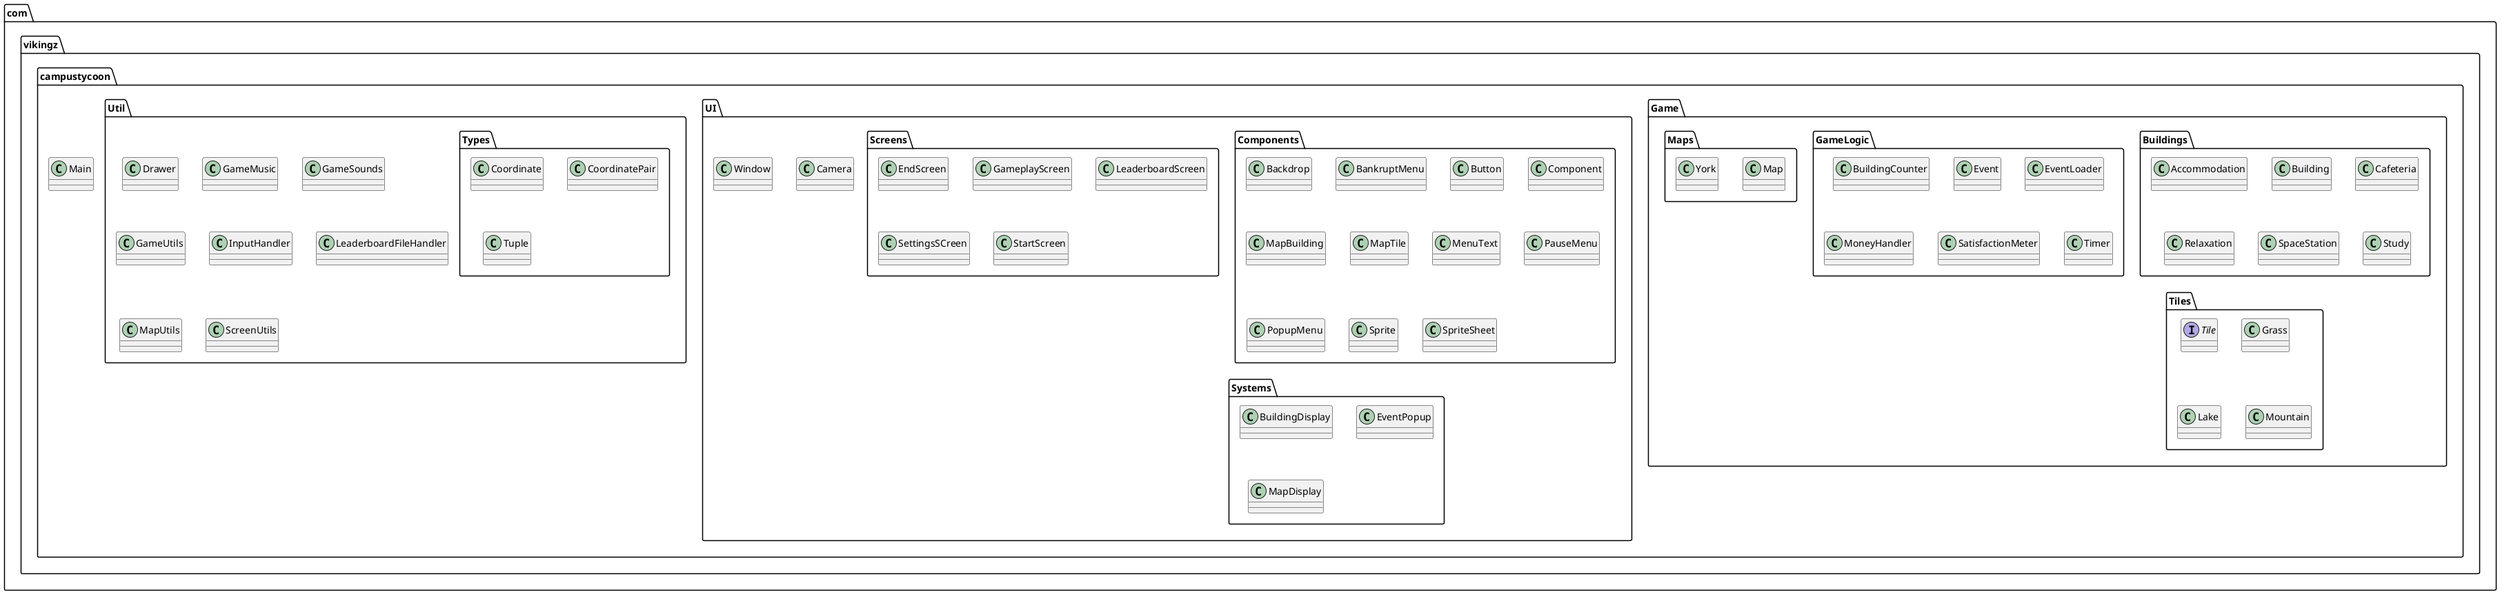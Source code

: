 @startuml

package com.vikingz.campustycoon {
    package Game {
        package Buildings {
            class Accommodation
            class Building
            class Cafeteria
            class Relaxation
            class SpaceStation
            class Study
        }
        package GameLogic {
            class BuildingCounter
            class Event
            class EventLoader
            class MoneyHandler
            class SatisfactionMeter
            class Timer
        }
        package Maps {
            class Map
            class York
        }
        package Tiles {
            interface Tile
            class Grass
            class Lake
            class Mountain
        }
    }
    package UI {
        class Camera
        package Components {
            class Backdrop
            class BankruptMenu
            class Button
            class Component
            class MapBuilding
            class MapTile
            class MenuText
            class PauseMenu
            class PopupMenu
            class Sprite
            class SpriteSheet            
        }
        package Screens {
            class EndScreen
            class GameplayScreen
            class LeaderboardScreen
            class SettingsSCreen
            class StartScreen
        }
        package Systems {
            class BuildingDisplay
            class EventPopup
            class MapDisplay
        }
        class Window
    }
    package Util {
        class Drawer
        class GameMusic
        class GameSounds
        class GameUtils
        class InputHandler
        class LeaderboardFileHandler
        class MapUtils
        class ScreenUtils
        package Types {
            class Coordinate
            class CoordinatePair
            class Tuple
        }
    }
    class Main
}

@enduml
